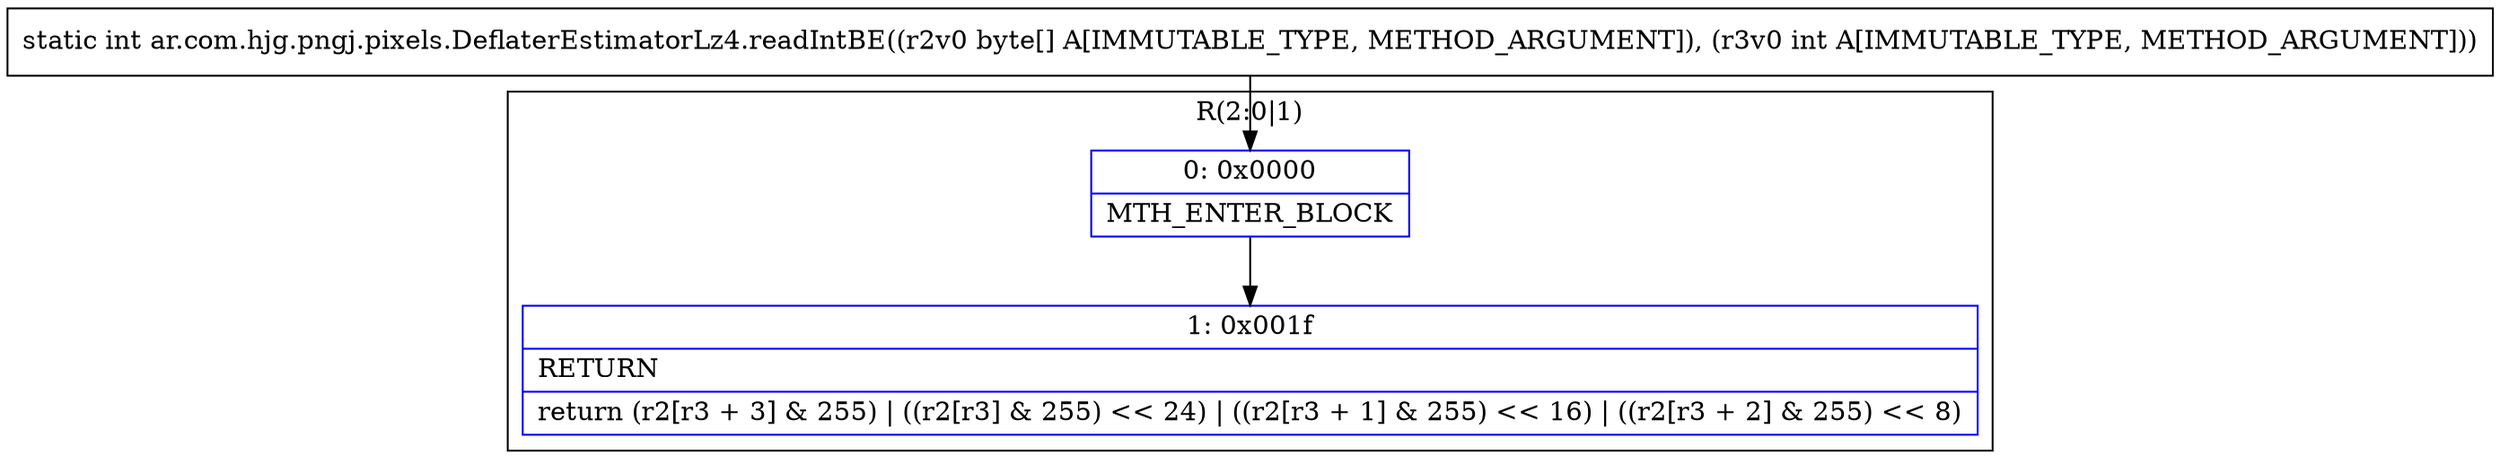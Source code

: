 digraph "CFG forar.com.hjg.pngj.pixels.DeflaterEstimatorLz4.readIntBE([BI)I" {
subgraph cluster_Region_385775155 {
label = "R(2:0|1)";
node [shape=record,color=blue];
Node_0 [shape=record,label="{0\:\ 0x0000|MTH_ENTER_BLOCK\l}"];
Node_1 [shape=record,label="{1\:\ 0x001f|RETURN\l|return (r2[r3 + 3] & 255) \| ((r2[r3] & 255) \<\< 24) \| ((r2[r3 + 1] & 255) \<\< 16) \| ((r2[r3 + 2] & 255) \<\< 8)\l}"];
}
MethodNode[shape=record,label="{static int ar.com.hjg.pngj.pixels.DeflaterEstimatorLz4.readIntBE((r2v0 byte[] A[IMMUTABLE_TYPE, METHOD_ARGUMENT]), (r3v0 int A[IMMUTABLE_TYPE, METHOD_ARGUMENT])) }"];
MethodNode -> Node_0;
Node_0 -> Node_1;
}

